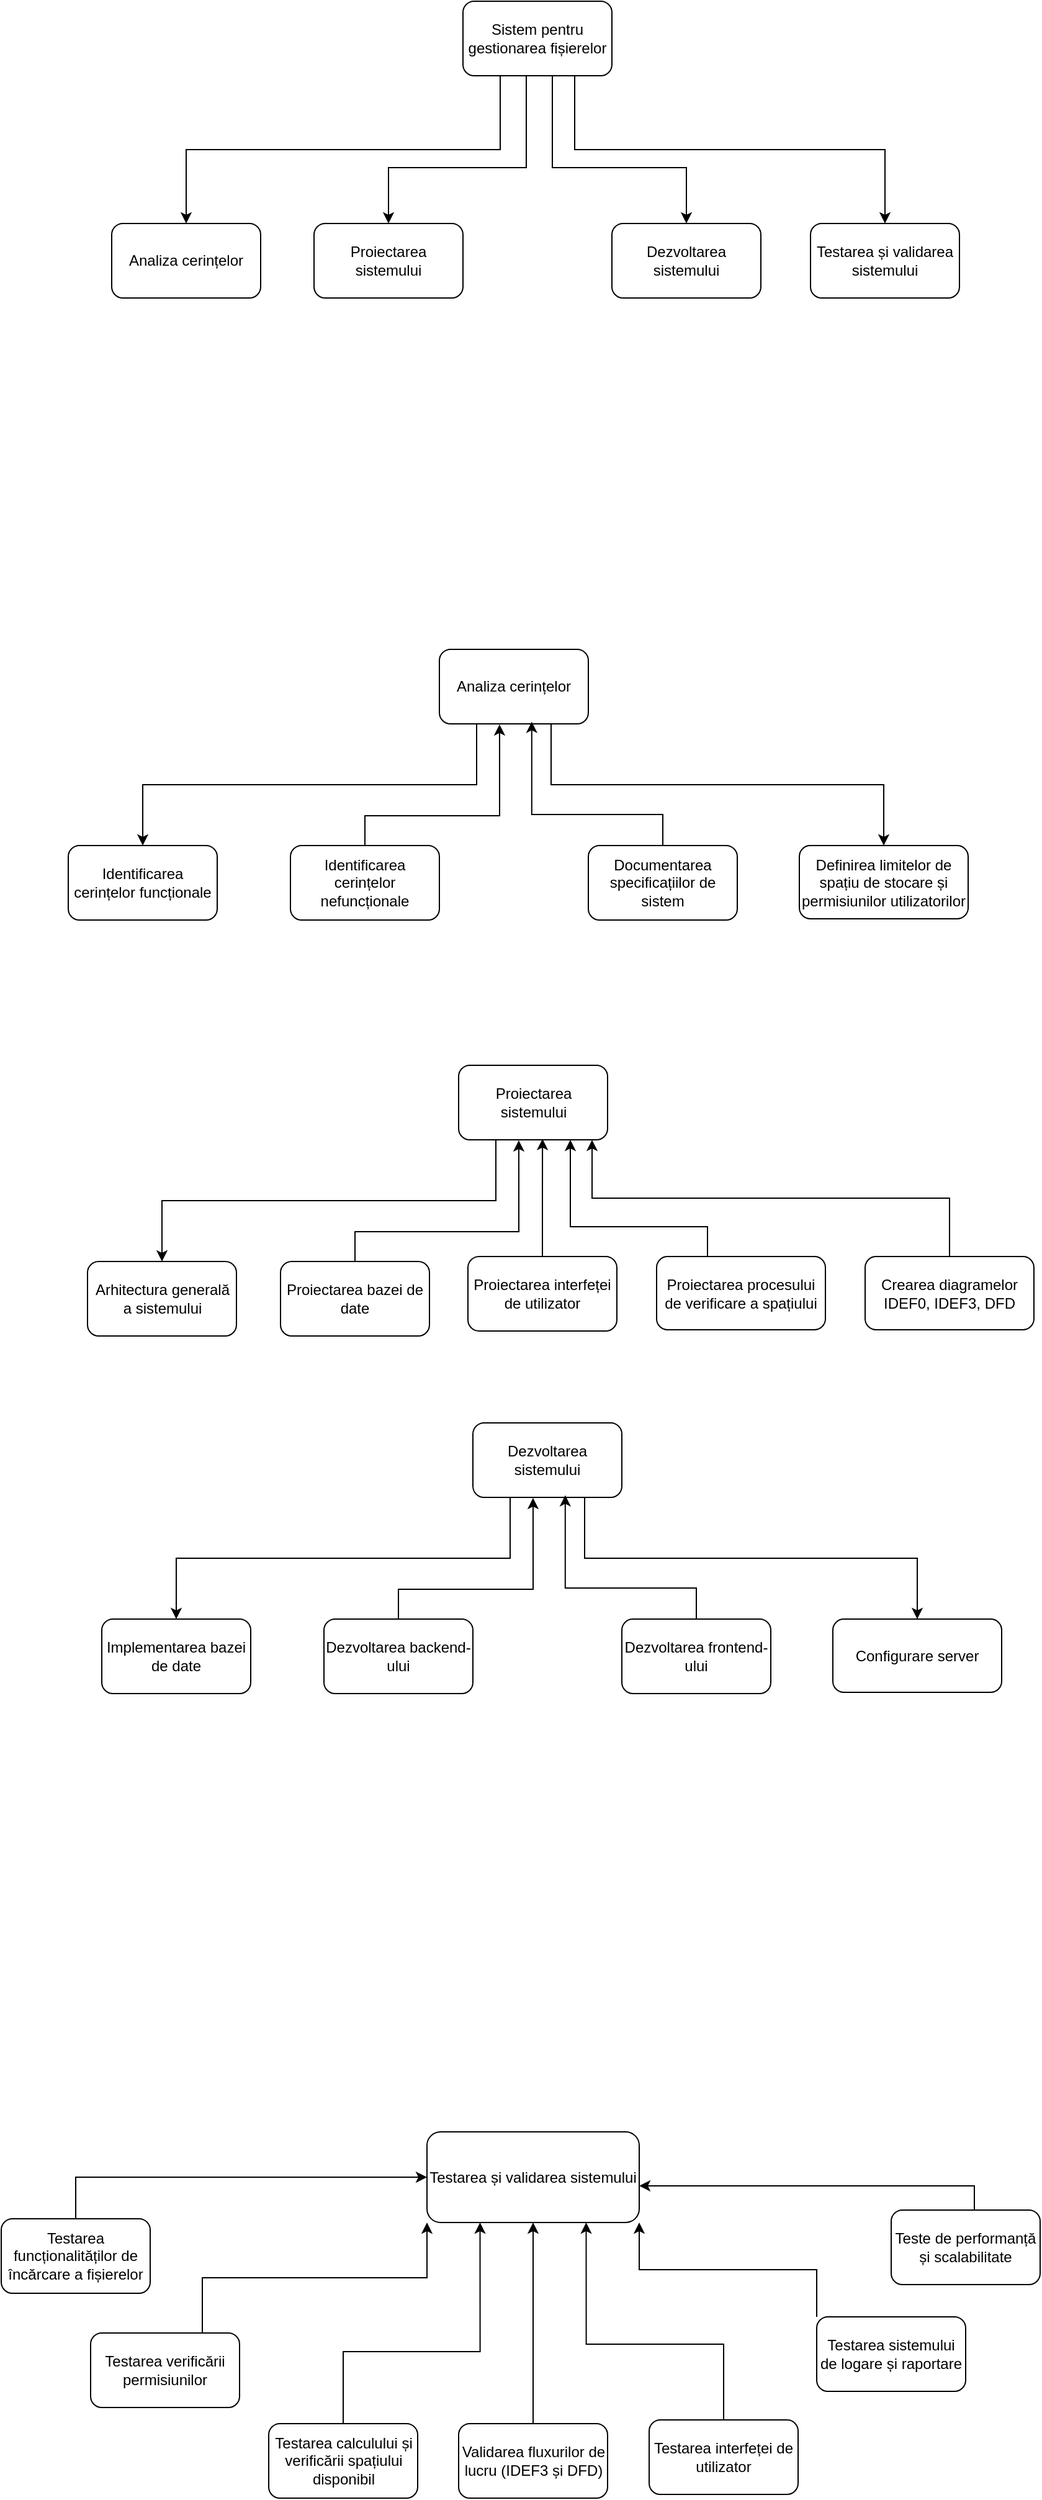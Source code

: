 <mxfile version="24.7.17">
  <diagram name="Page-1" id="keTNEGnftJXRs440OWy9">
    <mxGraphModel dx="933" dy="1168" grid="0" gridSize="10" guides="1" tooltips="1" connect="1" arrows="1" fold="1" page="1" pageScale="1" pageWidth="850" pageHeight="1100" math="0" shadow="0">
      <root>
        <mxCell id="0" />
        <mxCell id="1" parent="0" />
        <mxCell id="iCHob3DXkhUxvK6vz61q-8" style="edgeStyle=orthogonalEdgeStyle;rounded=0;orthogonalLoop=1;jettySize=auto;html=1;exitX=0.25;exitY=1;exitDx=0;exitDy=0;entryX=0.5;entryY=0;entryDx=0;entryDy=0;" edge="1" parent="1" source="iCHob3DXkhUxvK6vz61q-1" target="iCHob3DXkhUxvK6vz61q-2">
          <mxGeometry relative="1" as="geometry" />
        </mxCell>
        <mxCell id="iCHob3DXkhUxvK6vz61q-10" style="edgeStyle=orthogonalEdgeStyle;rounded=0;orthogonalLoop=1;jettySize=auto;html=1;" edge="1" parent="1" source="iCHob3DXkhUxvK6vz61q-1" target="iCHob3DXkhUxvK6vz61q-3">
          <mxGeometry relative="1" as="geometry">
            <Array as="points">
              <mxPoint x="429" y="191" />
              <mxPoint x="318" y="191" />
            </Array>
          </mxGeometry>
        </mxCell>
        <mxCell id="iCHob3DXkhUxvK6vz61q-11" style="edgeStyle=orthogonalEdgeStyle;rounded=0;orthogonalLoop=1;jettySize=auto;html=1;" edge="1" parent="1" source="iCHob3DXkhUxvK6vz61q-1" target="iCHob3DXkhUxvK6vz61q-4">
          <mxGeometry relative="1" as="geometry">
            <Array as="points">
              <mxPoint x="450" y="191" />
              <mxPoint x="558" y="191" />
            </Array>
          </mxGeometry>
        </mxCell>
        <mxCell id="iCHob3DXkhUxvK6vz61q-12" style="edgeStyle=orthogonalEdgeStyle;rounded=0;orthogonalLoop=1;jettySize=auto;html=1;exitX=0.75;exitY=1;exitDx=0;exitDy=0;entryX=0.5;entryY=0;entryDx=0;entryDy=0;" edge="1" parent="1" source="iCHob3DXkhUxvK6vz61q-1" target="iCHob3DXkhUxvK6vz61q-5">
          <mxGeometry relative="1" as="geometry" />
        </mxCell>
        <mxCell id="iCHob3DXkhUxvK6vz61q-1" value="Sistem pentru gestionarea fișierelor" style="rounded=1;whiteSpace=wrap;html=1;" vertex="1" parent="1">
          <mxGeometry x="378" y="57" width="120" height="60" as="geometry" />
        </mxCell>
        <mxCell id="iCHob3DXkhUxvK6vz61q-2" value="Analiza cerințelor" style="rounded=1;whiteSpace=wrap;html=1;" vertex="1" parent="1">
          <mxGeometry x="95" y="236" width="120" height="60" as="geometry" />
        </mxCell>
        <mxCell id="iCHob3DXkhUxvK6vz61q-3" value="Proiectarea sistemului" style="rounded=1;whiteSpace=wrap;html=1;" vertex="1" parent="1">
          <mxGeometry x="258" y="236" width="120" height="60" as="geometry" />
        </mxCell>
        <mxCell id="iCHob3DXkhUxvK6vz61q-4" value="Dezvoltarea sistemului" style="rounded=1;whiteSpace=wrap;html=1;" vertex="1" parent="1">
          <mxGeometry x="498" y="236" width="120" height="60" as="geometry" />
        </mxCell>
        <mxCell id="iCHob3DXkhUxvK6vz61q-5" value="Testarea și validarea sistemului" style="rounded=1;whiteSpace=wrap;html=1;" vertex="1" parent="1">
          <mxGeometry x="658" y="236" width="120" height="60" as="geometry" />
        </mxCell>
        <mxCell id="iCHob3DXkhUxvK6vz61q-19" style="edgeStyle=orthogonalEdgeStyle;rounded=0;orthogonalLoop=1;jettySize=auto;html=1;exitX=0.75;exitY=1;exitDx=0;exitDy=0;" edge="1" parent="1" source="iCHob3DXkhUxvK6vz61q-13" target="iCHob3DXkhUxvK6vz61q-14">
          <mxGeometry relative="1" as="geometry" />
        </mxCell>
        <mxCell id="iCHob3DXkhUxvK6vz61q-20" style="edgeStyle=orthogonalEdgeStyle;rounded=0;orthogonalLoop=1;jettySize=auto;html=1;exitX=0.25;exitY=1;exitDx=0;exitDy=0;entryX=0.5;entryY=0;entryDx=0;entryDy=0;" edge="1" parent="1" source="iCHob3DXkhUxvK6vz61q-13" target="iCHob3DXkhUxvK6vz61q-17">
          <mxGeometry relative="1" as="geometry" />
        </mxCell>
        <mxCell id="iCHob3DXkhUxvK6vz61q-13" value="Analiza cerințelor" style="rounded=1;whiteSpace=wrap;html=1;" vertex="1" parent="1">
          <mxGeometry x="359" y="579" width="120" height="60" as="geometry" />
        </mxCell>
        <mxCell id="iCHob3DXkhUxvK6vz61q-14" value="Definirea limitelor de spațiu de stocare și permisiunilor utilizatorilor" style="rounded=1;whiteSpace=wrap;html=1;" vertex="1" parent="1">
          <mxGeometry x="649" y="737" width="136" height="59" as="geometry" />
        </mxCell>
        <mxCell id="iCHob3DXkhUxvK6vz61q-22" style="edgeStyle=orthogonalEdgeStyle;rounded=0;orthogonalLoop=1;jettySize=auto;html=1;entryX=0.62;entryY=0.97;entryDx=0;entryDy=0;entryPerimeter=0;" edge="1" parent="1" source="iCHob3DXkhUxvK6vz61q-15" target="iCHob3DXkhUxvK6vz61q-13">
          <mxGeometry relative="1" as="geometry">
            <mxPoint x="432.704" y="651.296" as="targetPoint" />
            <Array as="points">
              <mxPoint x="539" y="712" />
              <mxPoint x="433" y="712" />
            </Array>
          </mxGeometry>
        </mxCell>
        <mxCell id="iCHob3DXkhUxvK6vz61q-15" value="Documentarea specificațiilor de sistem" style="rounded=1;whiteSpace=wrap;html=1;" vertex="1" parent="1">
          <mxGeometry x="479" y="737" width="120" height="60" as="geometry" />
        </mxCell>
        <mxCell id="iCHob3DXkhUxvK6vz61q-16" value="Identificarea cerințelor nefuncționale" style="rounded=1;whiteSpace=wrap;html=1;" vertex="1" parent="1">
          <mxGeometry x="239" y="737" width="120" height="60" as="geometry" />
        </mxCell>
        <mxCell id="iCHob3DXkhUxvK6vz61q-17" value="Identificarea cerințelor funcționale" style="rounded=1;whiteSpace=wrap;html=1;" vertex="1" parent="1">
          <mxGeometry x="60" y="737" width="120" height="60" as="geometry" />
        </mxCell>
        <mxCell id="iCHob3DXkhUxvK6vz61q-21" style="edgeStyle=orthogonalEdgeStyle;rounded=0;orthogonalLoop=1;jettySize=auto;html=1;exitX=0.5;exitY=0;exitDx=0;exitDy=0;entryX=0.404;entryY=1.007;entryDx=0;entryDy=0;entryPerimeter=0;" edge="1" parent="1" source="iCHob3DXkhUxvK6vz61q-16" target="iCHob3DXkhUxvK6vz61q-13">
          <mxGeometry relative="1" as="geometry">
            <Array as="points">
              <mxPoint x="299" y="713" />
              <mxPoint x="408" y="713" />
            </Array>
          </mxGeometry>
        </mxCell>
        <mxCell id="iCHob3DXkhUxvK6vz61q-24" style="edgeStyle=orthogonalEdgeStyle;rounded=0;orthogonalLoop=1;jettySize=auto;html=1;exitX=0.25;exitY=1;exitDx=0;exitDy=0;entryX=0.5;entryY=0;entryDx=0;entryDy=0;" edge="1" parent="1" source="iCHob3DXkhUxvK6vz61q-25" target="iCHob3DXkhUxvK6vz61q-30">
          <mxGeometry relative="1" as="geometry" />
        </mxCell>
        <mxCell id="iCHob3DXkhUxvK6vz61q-25" value="Proiectarea sistemului" style="rounded=1;whiteSpace=wrap;html=1;" vertex="1" parent="1">
          <mxGeometry x="374.5" y="914" width="120" height="60" as="geometry" />
        </mxCell>
        <mxCell id="iCHob3DXkhUxvK6vz61q-34" style="edgeStyle=orthogonalEdgeStyle;rounded=0;orthogonalLoop=1;jettySize=auto;html=1;entryX=0.75;entryY=1;entryDx=0;entryDy=0;" edge="1" parent="1" source="iCHob3DXkhUxvK6vz61q-26" target="iCHob3DXkhUxvK6vz61q-25">
          <mxGeometry relative="1" as="geometry">
            <Array as="points">
              <mxPoint x="575" y="1044" />
              <mxPoint x="465" y="1044" />
            </Array>
          </mxGeometry>
        </mxCell>
        <mxCell id="iCHob3DXkhUxvK6vz61q-26" value="Proiectarea procesului de verificare a spațiului" style="rounded=1;whiteSpace=wrap;html=1;" vertex="1" parent="1">
          <mxGeometry x="534" y="1068" width="136" height="59" as="geometry" />
        </mxCell>
        <mxCell id="iCHob3DXkhUxvK6vz61q-28" value="Proiectarea interfeței de utilizator" style="rounded=1;whiteSpace=wrap;html=1;" vertex="1" parent="1">
          <mxGeometry x="382" y="1068" width="120" height="60" as="geometry" />
        </mxCell>
        <mxCell id="iCHob3DXkhUxvK6vz61q-29" value="Proiectarea bazei de date" style="rounded=1;whiteSpace=wrap;html=1;" vertex="1" parent="1">
          <mxGeometry x="231" y="1072" width="120" height="60" as="geometry" />
        </mxCell>
        <mxCell id="iCHob3DXkhUxvK6vz61q-30" value="Arhitectura generală a sistemului" style="rounded=1;whiteSpace=wrap;html=1;" vertex="1" parent="1">
          <mxGeometry x="75.5" y="1072" width="120" height="60" as="geometry" />
        </mxCell>
        <mxCell id="iCHob3DXkhUxvK6vz61q-31" style="edgeStyle=orthogonalEdgeStyle;rounded=0;orthogonalLoop=1;jettySize=auto;html=1;exitX=0.5;exitY=0;exitDx=0;exitDy=0;entryX=0.404;entryY=1.007;entryDx=0;entryDy=0;entryPerimeter=0;" edge="1" parent="1" source="iCHob3DXkhUxvK6vz61q-29" target="iCHob3DXkhUxvK6vz61q-25">
          <mxGeometry relative="1" as="geometry">
            <Array as="points">
              <mxPoint x="291" y="1048" />
              <mxPoint x="423" y="1048" />
            </Array>
          </mxGeometry>
        </mxCell>
        <mxCell id="iCHob3DXkhUxvK6vz61q-32" value="Crearea diagramelor IDEF0, IDEF3, DFD" style="rounded=1;whiteSpace=wrap;html=1;" vertex="1" parent="1">
          <mxGeometry x="702" y="1068" width="136" height="59" as="geometry" />
        </mxCell>
        <mxCell id="iCHob3DXkhUxvK6vz61q-33" style="edgeStyle=orthogonalEdgeStyle;rounded=0;orthogonalLoop=1;jettySize=auto;html=1;entryX=0.563;entryY=0.988;entryDx=0;entryDy=0;entryPerimeter=0;" edge="1" parent="1" source="iCHob3DXkhUxvK6vz61q-28" target="iCHob3DXkhUxvK6vz61q-25">
          <mxGeometry relative="1" as="geometry" />
        </mxCell>
        <mxCell id="iCHob3DXkhUxvK6vz61q-35" style="edgeStyle=orthogonalEdgeStyle;rounded=0;orthogonalLoop=1;jettySize=auto;html=1;entryX=0.896;entryY=1.001;entryDx=0;entryDy=0;entryPerimeter=0;" edge="1" parent="1" source="iCHob3DXkhUxvK6vz61q-32" target="iCHob3DXkhUxvK6vz61q-25">
          <mxGeometry relative="1" as="geometry">
            <Array as="points">
              <mxPoint x="770" y="1021" />
              <mxPoint x="482" y="1021" />
            </Array>
          </mxGeometry>
        </mxCell>
        <mxCell id="iCHob3DXkhUxvK6vz61q-36" style="edgeStyle=orthogonalEdgeStyle;rounded=0;orthogonalLoop=1;jettySize=auto;html=1;exitX=0.75;exitY=1;exitDx=0;exitDy=0;" edge="1" parent="1" source="iCHob3DXkhUxvK6vz61q-38" target="iCHob3DXkhUxvK6vz61q-39">
          <mxGeometry relative="1" as="geometry" />
        </mxCell>
        <mxCell id="iCHob3DXkhUxvK6vz61q-37" style="edgeStyle=orthogonalEdgeStyle;rounded=0;orthogonalLoop=1;jettySize=auto;html=1;exitX=0.25;exitY=1;exitDx=0;exitDy=0;entryX=0.5;entryY=0;entryDx=0;entryDy=0;" edge="1" parent="1" source="iCHob3DXkhUxvK6vz61q-38" target="iCHob3DXkhUxvK6vz61q-43">
          <mxGeometry relative="1" as="geometry" />
        </mxCell>
        <mxCell id="iCHob3DXkhUxvK6vz61q-38" value="Dezvoltarea sistemului" style="rounded=1;whiteSpace=wrap;html=1;" vertex="1" parent="1">
          <mxGeometry x="386" y="1202" width="120" height="60" as="geometry" />
        </mxCell>
        <mxCell id="iCHob3DXkhUxvK6vz61q-39" value="Configurare server" style="rounded=1;whiteSpace=wrap;html=1;" vertex="1" parent="1">
          <mxGeometry x="676" y="1360" width="136" height="59" as="geometry" />
        </mxCell>
        <mxCell id="iCHob3DXkhUxvK6vz61q-40" style="edgeStyle=orthogonalEdgeStyle;rounded=0;orthogonalLoop=1;jettySize=auto;html=1;entryX=0.62;entryY=0.97;entryDx=0;entryDy=0;entryPerimeter=0;" edge="1" parent="1" source="iCHob3DXkhUxvK6vz61q-41" target="iCHob3DXkhUxvK6vz61q-38">
          <mxGeometry relative="1" as="geometry">
            <mxPoint x="459.704" y="1274.296" as="targetPoint" />
            <Array as="points">
              <mxPoint x="566" y="1335" />
              <mxPoint x="460" y="1335" />
            </Array>
          </mxGeometry>
        </mxCell>
        <mxCell id="iCHob3DXkhUxvK6vz61q-41" value="Dezvoltarea frontend-ului" style="rounded=1;whiteSpace=wrap;html=1;" vertex="1" parent="1">
          <mxGeometry x="506" y="1360" width="120" height="60" as="geometry" />
        </mxCell>
        <mxCell id="iCHob3DXkhUxvK6vz61q-42" value="Dezvoltarea backend-ului" style="rounded=1;whiteSpace=wrap;html=1;" vertex="1" parent="1">
          <mxGeometry x="266" y="1360" width="120" height="60" as="geometry" />
        </mxCell>
        <mxCell id="iCHob3DXkhUxvK6vz61q-43" value=" Implementarea bazei de date" style="rounded=1;whiteSpace=wrap;html=1;" vertex="1" parent="1">
          <mxGeometry x="87" y="1360" width="120" height="60" as="geometry" />
        </mxCell>
        <mxCell id="iCHob3DXkhUxvK6vz61q-44" style="edgeStyle=orthogonalEdgeStyle;rounded=0;orthogonalLoop=1;jettySize=auto;html=1;exitX=0.5;exitY=0;exitDx=0;exitDy=0;entryX=0.404;entryY=1.007;entryDx=0;entryDy=0;entryPerimeter=0;" edge="1" parent="1" source="iCHob3DXkhUxvK6vz61q-42" target="iCHob3DXkhUxvK6vz61q-38">
          <mxGeometry relative="1" as="geometry">
            <Array as="points">
              <mxPoint x="326" y="1336" />
              <mxPoint x="435" y="1336" />
            </Array>
          </mxGeometry>
        </mxCell>
        <mxCell id="iCHob3DXkhUxvK6vz61q-58" style="edgeStyle=orthogonalEdgeStyle;rounded=0;orthogonalLoop=1;jettySize=auto;html=1;entryX=0.5;entryY=1;entryDx=0;entryDy=0;" edge="1" parent="1" source="iCHob3DXkhUxvK6vz61q-45" target="iCHob3DXkhUxvK6vz61q-50">
          <mxGeometry relative="1" as="geometry" />
        </mxCell>
        <mxCell id="iCHob3DXkhUxvK6vz61q-45" value="Validarea fluxurilor de lucru (IDEF3 și DFD)" style="rounded=1;whiteSpace=wrap;html=1;" vertex="1" parent="1">
          <mxGeometry x="374.5" y="2008" width="120" height="60" as="geometry" />
        </mxCell>
        <mxCell id="iCHob3DXkhUxvK6vz61q-53" style="edgeStyle=orthogonalEdgeStyle;rounded=0;orthogonalLoop=1;jettySize=auto;html=1;entryX=0;entryY=0.5;entryDx=0;entryDy=0;" edge="1" parent="1" source="iCHob3DXkhUxvK6vz61q-46" target="iCHob3DXkhUxvK6vz61q-50">
          <mxGeometry relative="1" as="geometry">
            <Array as="points">
              <mxPoint x="66" y="1809" />
            </Array>
          </mxGeometry>
        </mxCell>
        <mxCell id="iCHob3DXkhUxvK6vz61q-46" value="Testarea funcționalităților de încărcare a fișierelor" style="rounded=1;whiteSpace=wrap;html=1;" vertex="1" parent="1">
          <mxGeometry x="6" y="1843" width="120" height="60" as="geometry" />
        </mxCell>
        <mxCell id="iCHob3DXkhUxvK6vz61q-55" style="edgeStyle=orthogonalEdgeStyle;rounded=0;orthogonalLoop=1;jettySize=auto;html=1;exitX=0.75;exitY=0;exitDx=0;exitDy=0;entryX=0;entryY=1;entryDx=0;entryDy=0;" edge="1" parent="1" source="iCHob3DXkhUxvK6vz61q-47" target="iCHob3DXkhUxvK6vz61q-50">
          <mxGeometry relative="1" as="geometry" />
        </mxCell>
        <mxCell id="iCHob3DXkhUxvK6vz61q-47" value="Testarea verificării permisiunilor" style="rounded=1;whiteSpace=wrap;html=1;" vertex="1" parent="1">
          <mxGeometry x="78" y="1935" width="120" height="60" as="geometry" />
        </mxCell>
        <mxCell id="iCHob3DXkhUxvK6vz61q-57" style="edgeStyle=orthogonalEdgeStyle;rounded=0;orthogonalLoop=1;jettySize=auto;html=1;entryX=0.25;entryY=1;entryDx=0;entryDy=0;" edge="1" parent="1" source="iCHob3DXkhUxvK6vz61q-48" target="iCHob3DXkhUxvK6vz61q-50">
          <mxGeometry relative="1" as="geometry">
            <Array as="points">
              <mxPoint x="282" y="1950" />
              <mxPoint x="392" y="1950" />
            </Array>
          </mxGeometry>
        </mxCell>
        <mxCell id="iCHob3DXkhUxvK6vz61q-48" value="Testarea calculului și verificării spațiului disponibil" style="rounded=1;whiteSpace=wrap;html=1;" vertex="1" parent="1">
          <mxGeometry x="221.5" y="2008" width="120" height="60" as="geometry" />
        </mxCell>
        <mxCell id="iCHob3DXkhUxvK6vz61q-56" style="edgeStyle=orthogonalEdgeStyle;rounded=0;orthogonalLoop=1;jettySize=auto;html=1;exitX=0;exitY=0;exitDx=0;exitDy=0;entryX=1;entryY=1;entryDx=0;entryDy=0;" edge="1" parent="1" source="iCHob3DXkhUxvK6vz61q-49" target="iCHob3DXkhUxvK6vz61q-50">
          <mxGeometry relative="1" as="geometry" />
        </mxCell>
        <mxCell id="iCHob3DXkhUxvK6vz61q-49" value="Testarea sistemului de logare și raportare" style="rounded=1;whiteSpace=wrap;html=1;" vertex="1" parent="1">
          <mxGeometry x="663" y="1922" width="120" height="60" as="geometry" />
        </mxCell>
        <mxCell id="iCHob3DXkhUxvK6vz61q-50" value="Testarea și validarea sistemului" style="rounded=1;whiteSpace=wrap;html=1;" vertex="1" parent="1">
          <mxGeometry x="349" y="1773" width="171" height="73" as="geometry" />
        </mxCell>
        <mxCell id="iCHob3DXkhUxvK6vz61q-54" style="edgeStyle=orthogonalEdgeStyle;rounded=0;orthogonalLoop=1;jettySize=auto;html=1;entryX=1;entryY=0.5;entryDx=0;entryDy=0;" edge="1" parent="1">
          <mxGeometry relative="1" as="geometry">
            <mxPoint x="790" y="1843" as="sourcePoint" />
            <mxPoint x="520" y="1816.5" as="targetPoint" />
            <Array as="points">
              <mxPoint x="790" y="1816" />
            </Array>
          </mxGeometry>
        </mxCell>
        <mxCell id="iCHob3DXkhUxvK6vz61q-51" value="Teste de performanță și scalabilitate" style="rounded=1;whiteSpace=wrap;html=1;" vertex="1" parent="1">
          <mxGeometry x="723" y="1836" width="120" height="60" as="geometry" />
        </mxCell>
        <mxCell id="iCHob3DXkhUxvK6vz61q-59" style="edgeStyle=orthogonalEdgeStyle;rounded=0;orthogonalLoop=1;jettySize=auto;html=1;entryX=0.75;entryY=1;entryDx=0;entryDy=0;" edge="1" parent="1" source="iCHob3DXkhUxvK6vz61q-52" target="iCHob3DXkhUxvK6vz61q-50">
          <mxGeometry relative="1" as="geometry">
            <Array as="points">
              <mxPoint x="588" y="1944" />
              <mxPoint x="477" y="1944" />
            </Array>
          </mxGeometry>
        </mxCell>
        <mxCell id="iCHob3DXkhUxvK6vz61q-52" value="Testarea interfeței de utilizator" style="rounded=1;whiteSpace=wrap;html=1;" vertex="1" parent="1">
          <mxGeometry x="528" y="2005" width="120" height="60" as="geometry" />
        </mxCell>
      </root>
    </mxGraphModel>
  </diagram>
</mxfile>

